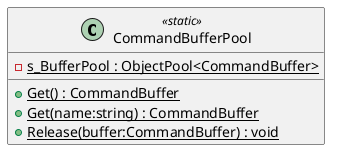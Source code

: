@startuml
class CommandBufferPool <<static>> {
    {static} - s_BufferPool : ObjectPool<CommandBuffer>
    + {static} Get() : CommandBuffer
    + {static} Get(name:string) : CommandBuffer
    + {static} Release(buffer:CommandBuffer) : void
}
@enduml
